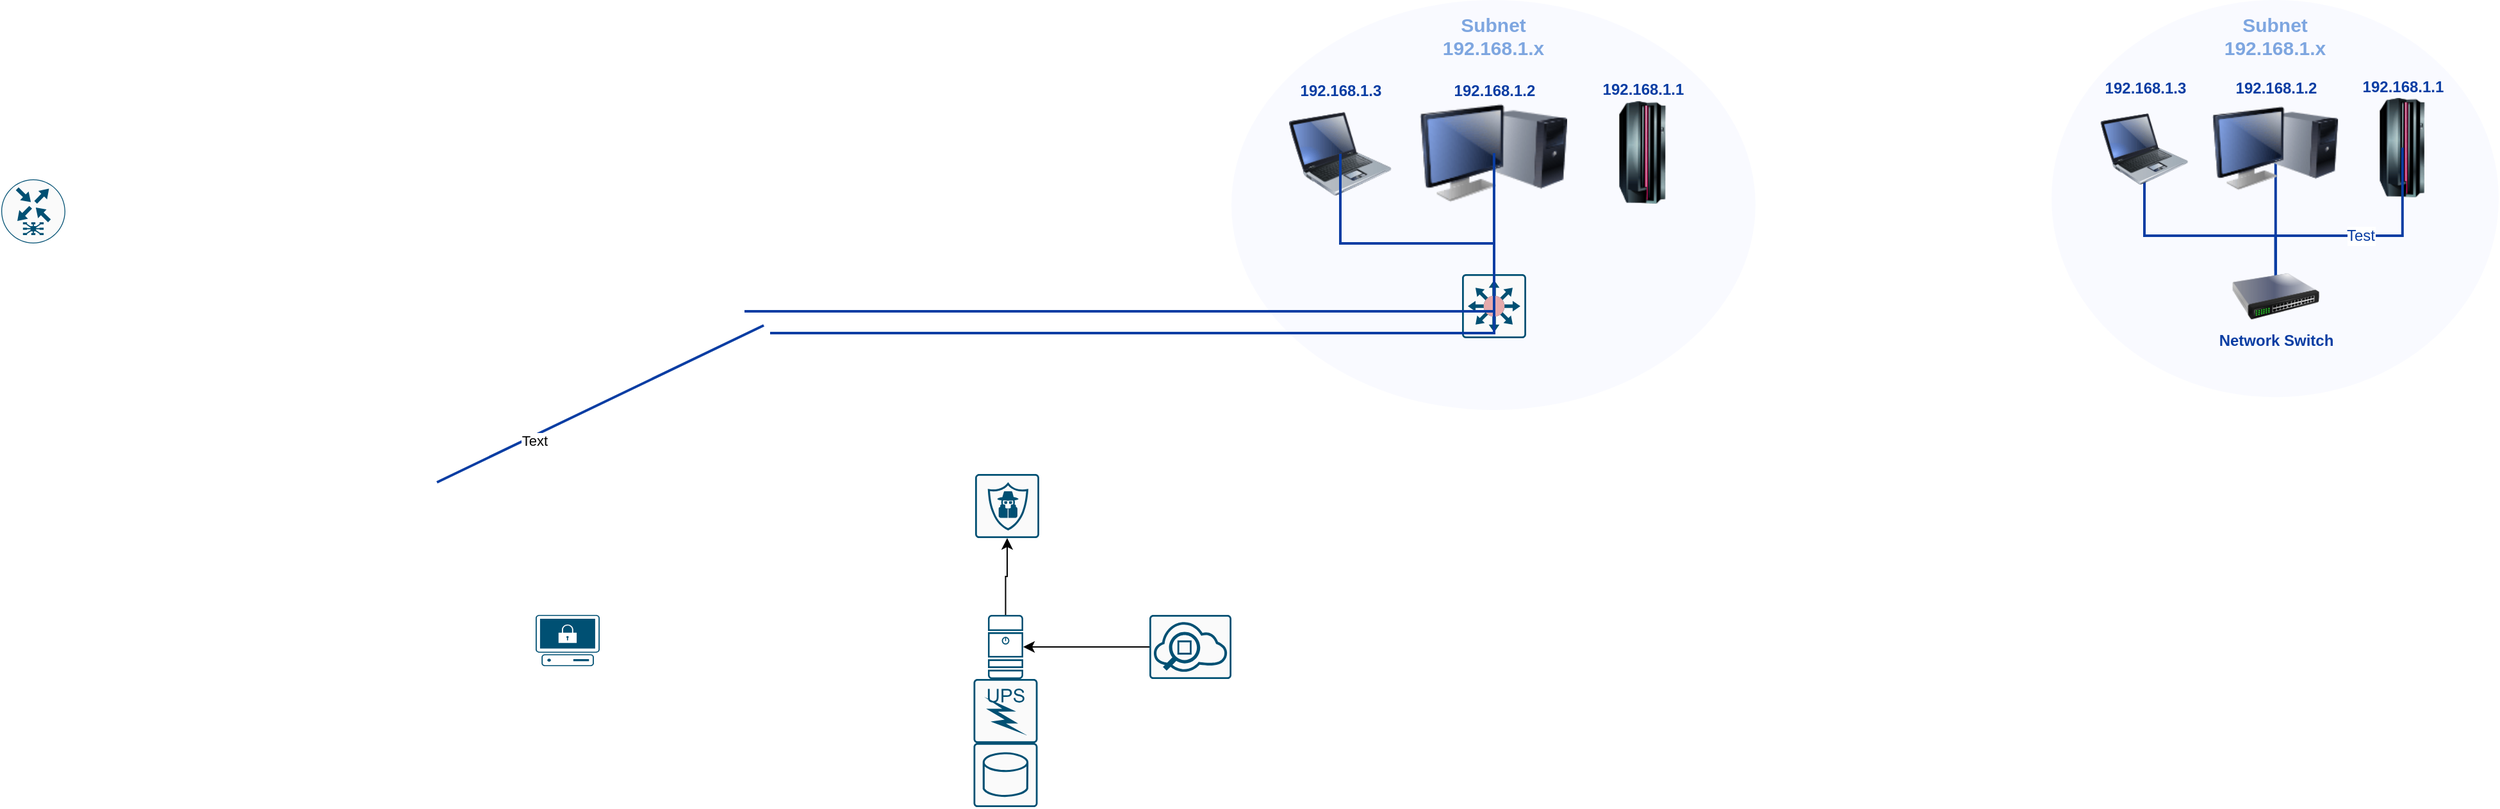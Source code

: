 <mxfile version="22.1.7" type="github">
  <diagram id="w9E6E-FHAbV4ZNBI3FBN" name="Page-1">
    <mxGraphModel dx="2607" dy="375" grid="1" gridSize="10" guides="1" tooltips="1" connect="1" arrows="1" fold="0" page="1" pageScale="1" pageWidth="826" pageHeight="1169" background="#ffffff" math="0" shadow="0">
      <root>
        <mxCell id="3f3fe580f65d2139-0" />
        <mxCell id="3f3fe580f65d2139-1" parent="3f3fe580f65d2139-0" />
        <object label="Subnet&lt;br&gt;%subnet%.x" placeholders="1" subnet="192.168.1" id="1fc166168f6333eb-0">
          <mxCell style="ellipse;whiteSpace=wrap;html=1;strokeWidth=2;fillColor=#F0F3FF;fontSize=15;strokeColor=none;container=1;verticalAlign=top;spacingBottom=0;spacingTop=4;fontStyle=1;fontColor=#7EA6E0;opacity=40;" parent="3f3fe580f65d2139-1" vertex="1">
            <mxGeometry x="130" y="70" width="409" height="320" as="geometry" />
          </mxCell>
        </object>
        <object label="%subnet%.2" placeholders="1" id="1fc166168f6333eb-3">
          <mxCell style="image;html=1;image=img/lib/clip_art/computers/Monitor_Tower_128x128.png;fontFamily=Helvetica;fontSize=12;fontColor=#0A3DA3;align=center;strokeWidth=2;fillColor=#EDF5FF;fontStyle=1;verticalAlign=bottom;strokeColor=none;labelBackgroundColor=none;labelBorderColor=none;labelPosition=center;verticalLabelPosition=top;" parent="1fc166168f6333eb-0" vertex="1">
            <mxGeometry x="147" y="80" width="115" height="79" as="geometry" />
          </mxCell>
        </object>
        <object label="%subnet%.3" placeholders="1" id="1fc166168f6333eb-4">
          <mxCell style="image;html=1;image=img/lib/clip_art/computers/Laptop_128x128.png;fontFamily=Helvetica;fontSize=12;fontColor=#0A3DA3;align=center;strokeWidth=2;fillColor=#EDF5FF;fontStyle=1;verticalAlign=bottom;strokeColor=none;labelBackgroundColor=none;labelBorderColor=none;labelPosition=center;verticalLabelPosition=top;" parent="1fc166168f6333eb-0" vertex="1">
            <mxGeometry x="45" y="80" width="80" height="80" as="geometry" />
          </mxCell>
        </object>
        <object label="%subnet%.1" placeholders="1" id="1fc166168f6333eb-6">
          <mxCell style="image;html=1;image=img/lib/clip_art/computers/Mainframe_128x128.png;strokeColor=none;strokeWidth=2;fillColor=#EDF5FF;fontSize=12;fontColor=#0A3DA3;labelBackgroundColor=none;fontStyle=1;labelBorderColor=none;labelPosition=center;verticalLabelPosition=top;align=center;verticalAlign=bottom;" parent="1fc166168f6333eb-0" vertex="1">
            <mxGeometry x="281" y="79" width="80" height="80" as="geometry" />
          </mxCell>
        </object>
        <mxCell id="VTlOYYRppFb0Mr9HSd6j-6" value="" style="sketch=0;points=[[0.015,0.015,0],[0.985,0.015,0],[0.985,0.985,0],[0.015,0.985,0],[0.25,0,0],[0.5,0,0],[0.75,0,0],[1,0.25,0],[1,0.5,0],[1,0.75,0],[0.75,1,0],[0.5,1,0],[0.25,1,0],[0,0.75,0],[0,0.5,0],[0,0.25,0]];verticalLabelPosition=bottom;html=1;verticalAlign=top;aspect=fixed;align=center;pointerEvents=1;shape=mxgraph.cisco19.rect;prIcon=secure_catalyst_switch_color2;fillColor=#FAFAFA;strokeColor=#005073;" vertex="1" parent="1fc166168f6333eb-0">
          <mxGeometry x="180" y="214" width="50" height="50" as="geometry" />
        </mxCell>
        <mxCell id="1fc166168f6333eb-8" style="edgeStyle=none;curved=1;html=1;strokeWidth=2;fontSize=12;endArrow=none;endFill=0;exitX=0.5;exitY=0.5;exitPerimeter=0;rounded=0;fontColor=#0A3DA3;strokeColor=#0A3DA3;entryX=0.688;entryY=0.762;entryPerimeter=0;" parent="3f3fe580f65d2139-1" edge="1">
          <mxGeometry x="350" y="320" as="geometry">
            <mxPoint x="-234.96" y="324.004" as="targetPoint" />
            <mxPoint x="-490" y="446.5" as="sourcePoint" />
          </mxGeometry>
        </mxCell>
        <mxCell id="VTlOYYRppFb0Mr9HSd6j-9" value="Text" style="edgeLabel;html=1;align=center;verticalAlign=middle;resizable=0;points=[];" vertex="1" connectable="0" parent="1fc166168f6333eb-8">
          <mxGeometry relative="1" as="geometry">
            <mxPoint x="-52" y="29" as="offset" />
          </mxGeometry>
        </mxCell>
        <object label="Subnet&lt;br&gt;%subnet%.x" placeholders="1" subnet="192.168.1" id="l_WxdA44pgeAYW8TFCSK-0">
          <mxCell style="ellipse;whiteSpace=wrap;html=1;strokeWidth=2;fillColor=#F0F3FF;fontSize=15;strokeColor=none;container=1;verticalAlign=top;spacingBottom=0;spacingTop=4;fontStyle=1;fontColor=#7EA6E0;opacity=40;" parent="3f3fe580f65d2139-1" vertex="1">
            <mxGeometry x="770" y="70" width="349" height="310" as="geometry" />
          </mxCell>
        </object>
        <mxCell id="l_WxdA44pgeAYW8TFCSK-1" value="" style="edgeStyle=orthogonalEdgeStyle;rounded=0;html=1;endArrow=none;endFill=0;strokeColor=#0A3DA3;strokeWidth=2;fontSize=12;fontColor=#0A3DA3;exitX=0.5;exitY=0.5;entryX=0.504;entryY=0.5;entryPerimeter=0;exitPerimeter=0;" parent="l_WxdA44pgeAYW8TFCSK-0" source="l_WxdA44pgeAYW8TFCSK-5" target="l_WxdA44pgeAYW8TFCSK-3" edge="1">
          <mxGeometry relative="1" as="geometry">
            <Array as="points">
              <mxPoint x="174.927" y="178.25" />
              <mxPoint x="174.927" y="178.25" />
            </Array>
          </mxGeometry>
        </mxCell>
        <mxCell id="l_WxdA44pgeAYW8TFCSK-2" style="edgeStyle=orthogonalEdgeStyle;html=1;endArrow=none;endFill=0;strokeWidth=2;fontSize=12;fontColor=#0A3DA3;strokeColor=#0A3DA3;rounded=0;entryX=0.5;entryY=0.5;exitX=0.5;exitY=0.5;exitPerimeter=0;entryPerimeter=0;" parent="l_WxdA44pgeAYW8TFCSK-0" source="l_WxdA44pgeAYW8TFCSK-4" target="l_WxdA44pgeAYW8TFCSK-5" edge="1">
          <mxGeometry relative="1" as="geometry">
            <mxPoint x="-5.12" y="231.531" as="targetPoint" />
            <Array as="points">
              <mxPoint x="72.531" y="184.062" />
              <mxPoint x="174.927" y="184.062" />
            </Array>
          </mxGeometry>
        </mxCell>
        <object label="%subnet%.2" placeholders="1" id="l_WxdA44pgeAYW8TFCSK-3">
          <mxCell style="image;html=1;image=img/lib/clip_art/computers/Monitor_Tower_128x128.png;fontFamily=Helvetica;fontSize=12;fontColor=#0A3DA3;align=center;strokeWidth=2;fillColor=#EDF5FF;fontStyle=1;verticalAlign=bottom;strokeColor=none;labelBackgroundColor=none;labelBorderColor=none;labelPosition=center;verticalLabelPosition=top;" parent="l_WxdA44pgeAYW8TFCSK-0" vertex="1">
            <mxGeometry x="125.435" y="77.5" width="98.13" height="76.531" as="geometry" />
          </mxCell>
        </object>
        <object label="%subnet%.3" placeholders="1" id="l_WxdA44pgeAYW8TFCSK-4">
          <mxCell style="image;html=1;image=img/lib/clip_art/computers/Laptop_128x128.png;fontFamily=Helvetica;fontSize=12;fontColor=#0A3DA3;align=center;strokeWidth=2;fillColor=#EDF5FF;fontStyle=1;verticalAlign=bottom;strokeColor=none;labelBackgroundColor=none;labelBorderColor=none;labelPosition=center;verticalLabelPosition=top;" parent="l_WxdA44pgeAYW8TFCSK-0" vertex="1">
            <mxGeometry x="38.399" y="77.5" width="68.264" height="77.5" as="geometry" />
          </mxCell>
        </object>
        <mxCell id="l_WxdA44pgeAYW8TFCSK-5" value="Network Switch&lt;br&gt;" style="image;html=1;image=img/lib/clip_art/networking/Switch_128x128.png;strokeColor=none;strokeWidth=2;fillColor=#EDF5FF;fontSize=12;labelBackgroundColor=none;fontStyle=1;fontColor=#0A3DA3;" parent="l_WxdA44pgeAYW8TFCSK-0" vertex="1">
          <mxGeometry x="140.795" y="211.188" width="68.264" height="40.688" as="geometry" />
        </mxCell>
        <object label="%subnet%.1" placeholders="1" id="l_WxdA44pgeAYW8TFCSK-6">
          <mxCell style="image;html=1;image=img/lib/clip_art/computers/Mainframe_128x128.png;strokeColor=none;strokeWidth=2;fillColor=#EDF5FF;fontSize=12;fontColor=#0A3DA3;labelBackgroundColor=none;fontStyle=1;labelBorderColor=none;labelPosition=center;verticalLabelPosition=top;align=center;verticalAlign=bottom;" parent="l_WxdA44pgeAYW8TFCSK-0" vertex="1">
            <mxGeometry x="239.778" y="76.531" width="68.264" height="77.5" as="geometry" />
          </mxCell>
        </object>
        <mxCell id="l_WxdA44pgeAYW8TFCSK-7" value="Test" style="edgeStyle=orthogonalEdgeStyle;html=1;endArrow=none;endFill=0;strokeWidth=2;fontSize=12;fontColor=#0A3DA3;strokeColor=#0A3DA3;rounded=0;exitX=0.5;exitY=0.5;exitPerimeter=0;entryX=0.5;entryY=0;" parent="l_WxdA44pgeAYW8TFCSK-0" source="l_WxdA44pgeAYW8TFCSK-6" target="l_WxdA44pgeAYW8TFCSK-5" edge="1">
          <mxGeometry x="0.042" relative="1" as="geometry">
            <mxPoint x="174.927" y="203.438" as="targetPoint" />
            <Array as="points">
              <mxPoint x="273.91" y="184.062" />
              <mxPoint x="174.927" y="184.062" />
            </Array>
            <mxPoint as="offset" />
          </mxGeometry>
        </mxCell>
        <mxCell id="VTlOYYRppFb0Mr9HSd6j-0" value="" style="sketch=0;points=[[0.015,0.015,0],[0.985,0.015,0],[0.985,0.985,0],[0.015,0.985,0],[0.25,0,0],[0.5,0,0],[0.75,0,0],[1,0.25,0],[1,0.5,0],[1,0.75,0],[0.75,1,0],[0.5,1,0],[0.25,1,0],[0,0.75,0],[0,0.5,0],[0,0.25,0]];verticalLabelPosition=bottom;html=1;verticalAlign=top;aspect=fixed;align=center;pointerEvents=1;shape=mxgraph.cisco19.rect;prIcon=next_generation_intrusion_prevention_system;fillColor=#FAFAFA;strokeColor=#005073;" vertex="1" parent="3f3fe580f65d2139-1">
          <mxGeometry x="-70" y="440" width="50" height="50" as="geometry" />
        </mxCell>
        <mxCell id="VTlOYYRppFb0Mr9HSd6j-10" value="" style="edgeStyle=orthogonalEdgeStyle;rounded=0;orthogonalLoop=1;jettySize=auto;html=1;" edge="1" parent="3f3fe580f65d2139-1" source="VTlOYYRppFb0Mr9HSd6j-1" target="VTlOYYRppFb0Mr9HSd6j-0">
          <mxGeometry relative="1" as="geometry" />
        </mxCell>
        <mxCell id="VTlOYYRppFb0Mr9HSd6j-1" value="" style="sketch=0;points=[[0.015,0.015,0],[0.985,0.015,0],[0.985,0.985,0],[0.015,0.985,0],[0.25,0,0],[0.5,0,0],[0.75,0,0],[1,0.25,0],[1,0.5,0],[1,0.75,0],[0.75,1,0],[0.5,1,0],[0.25,1,0],[0,0.75,0],[0,0.5,0],[0,0.25,0]];verticalLabelPosition=bottom;html=1;verticalAlign=top;aspect=fixed;align=center;pointerEvents=1;shape=mxgraph.cisco19.server;fillColor=#005073;strokeColor=none;" vertex="1" parent="3f3fe580f65d2139-1">
          <mxGeometry x="-60" y="550" width="27.5" height="50" as="geometry" />
        </mxCell>
        <mxCell id="VTlOYYRppFb0Mr9HSd6j-2" value="" style="sketch=0;points=[[0.015,0.015,0],[0.985,0.015,0],[0.985,0.985,0],[0.015,0.985,0],[0.25,0,0],[0.5,0,0],[0.75,0,0],[1,0.25,0],[1,0.5,0],[1,0.75,0],[0.75,1,0],[0.5,1,0],[0.25,1,0],[0,0.75,0],[0,0.5,0],[0,0.25,0]];verticalLabelPosition=bottom;html=1;verticalAlign=top;aspect=fixed;align=center;pointerEvents=1;shape=mxgraph.cisco19.rect;prIcon=database_relational;fillColor=#FAFAFA;strokeColor=#005073;" vertex="1" parent="3f3fe580f65d2139-1">
          <mxGeometry x="-71.25" y="650" width="50" height="50" as="geometry" />
        </mxCell>
        <mxCell id="VTlOYYRppFb0Mr9HSd6j-4" value="" style="edgeStyle=orthogonalEdgeStyle;rounded=0;orthogonalLoop=1;jettySize=auto;html=1;" edge="1" parent="3f3fe580f65d2139-1" source="VTlOYYRppFb0Mr9HSd6j-3" target="VTlOYYRppFb0Mr9HSd6j-1">
          <mxGeometry relative="1" as="geometry" />
        </mxCell>
        <mxCell id="VTlOYYRppFb0Mr9HSd6j-3" value="" style="sketch=0;points=[[0.015,0.015,0],[0.985,0.015,0],[0.985,0.985,0],[0.015,0.985,0],[0.25,0,0],[0.5,0,0],[0.75,0,0],[1,0.25,0],[1,0.5,0],[1,0.75,0],[0.75,1,0],[0.5,1,0],[0.25,1,0],[0,0.75,0],[0,0.5,0],[0,0.25,0]];verticalLabelPosition=bottom;html=1;verticalAlign=top;aspect=fixed;align=center;pointerEvents=1;shape=mxgraph.cisco19.rect;prIcon=nam_virtual_service_blade;fillColor=#FAFAFA;strokeColor=#005073;" vertex="1" parent="3f3fe580f65d2139-1">
          <mxGeometry x="66" y="550" width="64" height="50" as="geometry" />
        </mxCell>
        <mxCell id="VTlOYYRppFb0Mr9HSd6j-5" value="" style="sketch=0;points=[[0.015,0.015,0],[0.985,0.015,0],[0.985,0.985,0],[0.015,0.985,0],[0.25,0,0],[0.5,0,0],[0.75,0,0],[1,0.25,0],[1,0.5,0],[1,0.75,0],[0.75,1,0],[0.5,1,0],[0.25,1,0],[0,0.75,0],[0,0.5,0],[0,0.25,0]];verticalLabelPosition=bottom;html=1;verticalAlign=top;aspect=fixed;align=center;pointerEvents=1;shape=mxgraph.cisco19.rect;prIcon=ups;fillColor=#FAFAFA;strokeColor=#005073;" vertex="1" parent="3f3fe580f65d2139-1">
          <mxGeometry x="-71.25" y="600" width="50" height="50" as="geometry" />
        </mxCell>
        <mxCell id="1fc166168f6333eb-1" value="" style="edgeStyle=orthogonalEdgeStyle;rounded=0;html=1;endArrow=none;endFill=0;strokeColor=#0A3DA3;strokeWidth=2;fontSize=12;fontColor=#0A3DA3;exitX=0.5;exitY=0.5;entryX=0.504;entryY=0.5;entryPerimeter=0;exitPerimeter=0;" parent="3f3fe580f65d2139-1" target="1fc166168f6333eb-3" edge="1">
          <mxGeometry relative="1" as="geometry">
            <Array as="points">
              <mxPoint x="335" y="254" />
              <mxPoint x="335" y="254" />
            </Array>
            <mxPoint x="-250" y="313" as="sourcePoint" />
          </mxGeometry>
        </mxCell>
        <mxCell id="1fc166168f6333eb-2" style="edgeStyle=orthogonalEdgeStyle;html=1;endArrow=none;endFill=0;strokeWidth=2;fontSize=12;fontColor=#0A3DA3;strokeColor=#0A3DA3;rounded=0;exitX=0.5;exitY=0.5;exitPerimeter=0;" parent="3f3fe580f65d2139-1" source="1fc166168f6333eb-4" edge="1">
          <mxGeometry relative="1" as="geometry">
            <mxPoint x="-230" y="330" as="targetPoint" />
            <Array as="points">
              <mxPoint x="215" y="260" />
              <mxPoint x="335" y="260" />
            </Array>
          </mxGeometry>
        </mxCell>
        <mxCell id="VTlOYYRppFb0Mr9HSd6j-7" value="" style="sketch=0;points=[[0.5,0,0],[1,0.5,0],[0.5,1,0],[0,0.5,0],[0.145,0.145,0],[0.856,0.145,0],[0.855,0.856,0],[0.145,0.855,0]];verticalLabelPosition=bottom;html=1;verticalAlign=top;aspect=fixed;align=center;pointerEvents=1;shape=mxgraph.cisco19.rect;prIcon=asr_9000;fillColor=#FAFAFA;strokeColor=#005073;" vertex="1" parent="3f3fe580f65d2139-1">
          <mxGeometry x="-830" y="210" width="50" height="50" as="geometry" />
        </mxCell>
        <mxCell id="VTlOYYRppFb0Mr9HSd6j-8" value="" style="points=[[0.02,0.015,0],[0.5,0,0],[0.98,0.015,0],[1,0.38,0],[0.895,0.98,0],[0.5,1,0],[0.105,0.98,0],[0,0.38,0]];verticalLabelPosition=bottom;sketch=0;html=1;verticalAlign=top;aspect=fixed;align=center;pointerEvents=1;shape=mxgraph.cisco19.secure_endpoint_pc;fillColor=#005073;strokeColor=none;" vertex="1" parent="3f3fe580f65d2139-1">
          <mxGeometry x="-413" y="550" width="50" height="40" as="geometry" />
        </mxCell>
      </root>
    </mxGraphModel>
  </diagram>
</mxfile>
